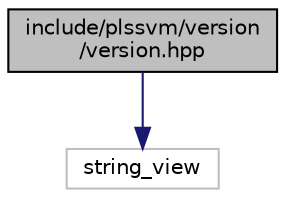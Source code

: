 digraph "include/plssvm/version/version.hpp"
{
 // LATEX_PDF_SIZE
  edge [fontname="Helvetica",fontsize="10",labelfontname="Helvetica",labelfontsize="10"];
  node [fontname="Helvetica",fontsize="10",shape=record];
  Node1 [label="include/plssvm/version\l/version.hpp",height=0.2,width=0.4,color="black", fillcolor="grey75", style="filled", fontcolor="black",tooltip="Implements compile-time constants to query the current library version."];
  Node1 -> Node2 [color="midnightblue",fontsize="10",style="solid",fontname="Helvetica"];
  Node2 [label="string_view",height=0.2,width=0.4,color="grey75", fillcolor="white", style="filled",tooltip=" "];
}
